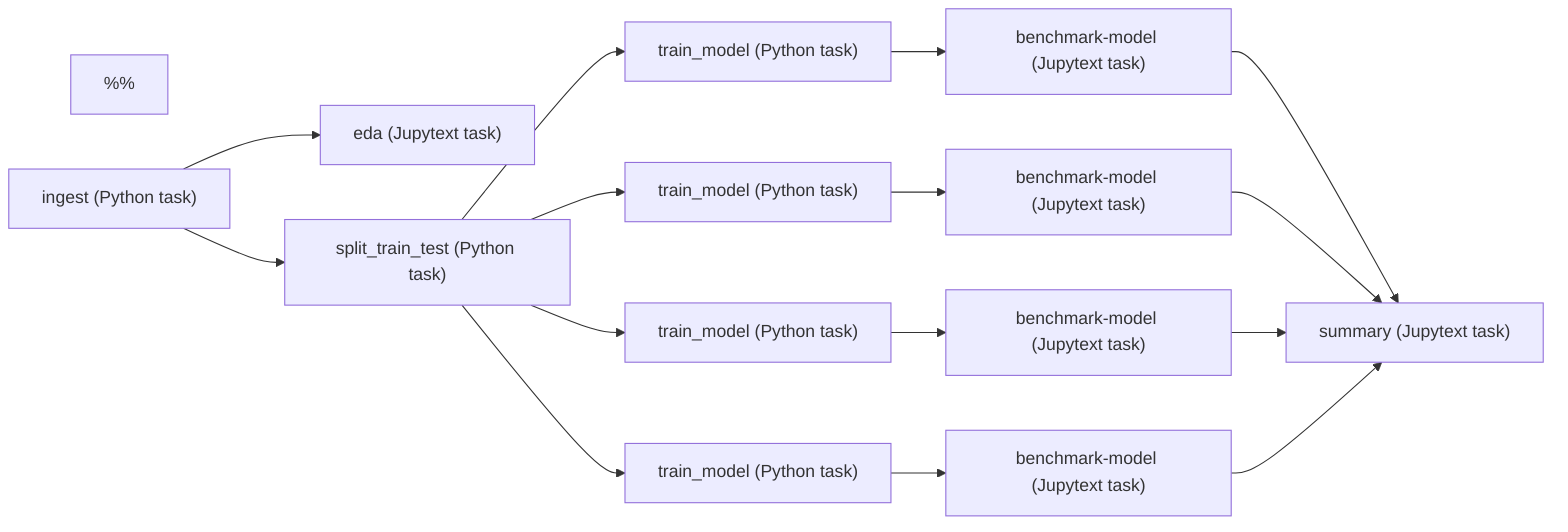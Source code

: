 graph LR
    %% Mermaid input file for drawing task dependencies 
    %% See https://mermaid-js.github.io/mermaid
    %%
    TASK_SPAN_ID_0x021534f6e8fc7a50["ingest (Python task)"]
    TASK_SPAN_ID_0xeb8fc51b002facfe["eda (Jupytext task)"]
    TASK_SPAN_ID_0xcd849e5bd4cbf75c["split_train_test (Python task)"]
    TASK_SPAN_ID_0xecae0337a36a94b9["train_model (Python task)"]
    TASK_SPAN_ID_0xd303dee9bf346440["train_model (Python task)"]
    TASK_SPAN_ID_0xfaa4aafb3e601c06["train_model (Python task)"]
    TASK_SPAN_ID_0x297b649c4c357812["train_model (Python task)"]
    TASK_SPAN_ID_0xe8c65d44a2a9bb3b["benchmark-model (Jupytext task)"]
    TASK_SPAN_ID_0x5f4277ab3d901870["benchmark-model (Jupytext task)"]
    TASK_SPAN_ID_0xeac255946fdd977c["benchmark-model (Jupytext task)"]
    TASK_SPAN_ID_0x8a7d67c56d011f6b["benchmark-model (Jupytext task)"]
    TASK_SPAN_ID_0x5f738bedb82fbda3["summary (Jupytext task)"]
    TASK_SPAN_ID_0x297b649c4c357812 --> TASK_SPAN_ID_0xeac255946fdd977c
    TASK_SPAN_ID_0xcd849e5bd4cbf75c --> TASK_SPAN_ID_0xfaa4aafb3e601c06
    TASK_SPAN_ID_0xecae0337a36a94b9 --> TASK_SPAN_ID_0xe8c65d44a2a9bb3b
    TASK_SPAN_ID_0x021534f6e8fc7a50 --> TASK_SPAN_ID_0xeb8fc51b002facfe
    TASK_SPAN_ID_0xcd849e5bd4cbf75c --> TASK_SPAN_ID_0x297b649c4c357812
    TASK_SPAN_ID_0x021534f6e8fc7a50 --> TASK_SPAN_ID_0xcd849e5bd4cbf75c
    TASK_SPAN_ID_0xeac255946fdd977c --> TASK_SPAN_ID_0x5f738bedb82fbda3
    TASK_SPAN_ID_0xfaa4aafb3e601c06 --> TASK_SPAN_ID_0x8a7d67c56d011f6b
    TASK_SPAN_ID_0xe8c65d44a2a9bb3b --> TASK_SPAN_ID_0x5f738bedb82fbda3
    TASK_SPAN_ID_0x8a7d67c56d011f6b --> TASK_SPAN_ID_0x5f738bedb82fbda3
    TASK_SPAN_ID_0xcd849e5bd4cbf75c --> TASK_SPAN_ID_0xecae0337a36a94b9
    TASK_SPAN_ID_0xd303dee9bf346440 --> TASK_SPAN_ID_0x5f4277ab3d901870
    TASK_SPAN_ID_0xcd849e5bd4cbf75c --> TASK_SPAN_ID_0xd303dee9bf346440
    TASK_SPAN_ID_0x5f4277ab3d901870 --> TASK_SPAN_ID_0x5f738bedb82fbda3